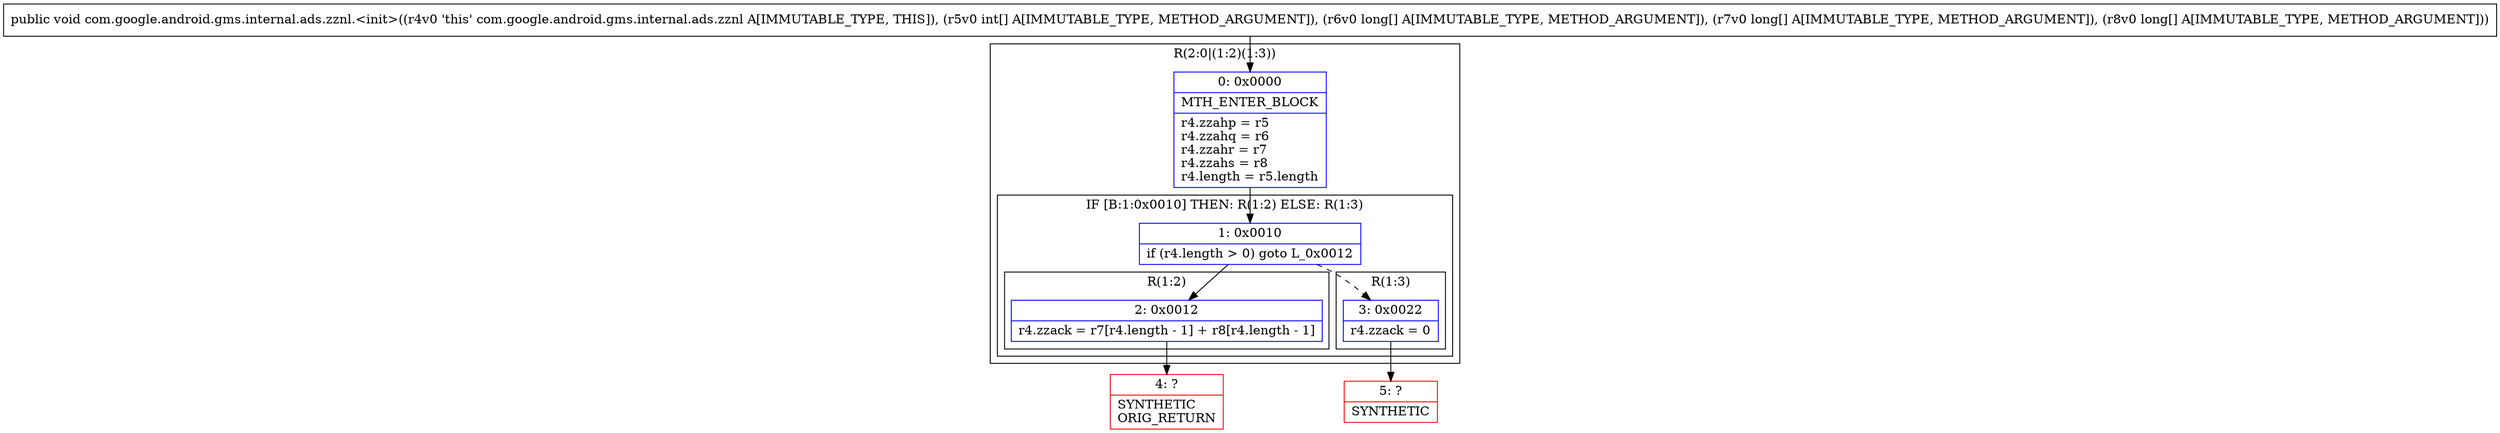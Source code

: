 digraph "CFG forcom.google.android.gms.internal.ads.zznl.\<init\>([I[J[J[J)V" {
subgraph cluster_Region_1317187562 {
label = "R(2:0|(1:2)(1:3))";
node [shape=record,color=blue];
Node_0 [shape=record,label="{0\:\ 0x0000|MTH_ENTER_BLOCK\l|r4.zzahp = r5\lr4.zzahq = r6\lr4.zzahr = r7\lr4.zzahs = r8\lr4.length = r5.length\l}"];
subgraph cluster_IfRegion_312996743 {
label = "IF [B:1:0x0010] THEN: R(1:2) ELSE: R(1:3)";
node [shape=record,color=blue];
Node_1 [shape=record,label="{1\:\ 0x0010|if (r4.length \> 0) goto L_0x0012\l}"];
subgraph cluster_Region_225781128 {
label = "R(1:2)";
node [shape=record,color=blue];
Node_2 [shape=record,label="{2\:\ 0x0012|r4.zzack = r7[r4.length \- 1] + r8[r4.length \- 1]\l}"];
}
subgraph cluster_Region_1827872735 {
label = "R(1:3)";
node [shape=record,color=blue];
Node_3 [shape=record,label="{3\:\ 0x0022|r4.zzack = 0\l}"];
}
}
}
Node_4 [shape=record,color=red,label="{4\:\ ?|SYNTHETIC\lORIG_RETURN\l}"];
Node_5 [shape=record,color=red,label="{5\:\ ?|SYNTHETIC\l}"];
MethodNode[shape=record,label="{public void com.google.android.gms.internal.ads.zznl.\<init\>((r4v0 'this' com.google.android.gms.internal.ads.zznl A[IMMUTABLE_TYPE, THIS]), (r5v0 int[] A[IMMUTABLE_TYPE, METHOD_ARGUMENT]), (r6v0 long[] A[IMMUTABLE_TYPE, METHOD_ARGUMENT]), (r7v0 long[] A[IMMUTABLE_TYPE, METHOD_ARGUMENT]), (r8v0 long[] A[IMMUTABLE_TYPE, METHOD_ARGUMENT])) }"];
MethodNode -> Node_0;
Node_0 -> Node_1;
Node_1 -> Node_2;
Node_1 -> Node_3[style=dashed];
Node_2 -> Node_4;
Node_3 -> Node_5;
}

